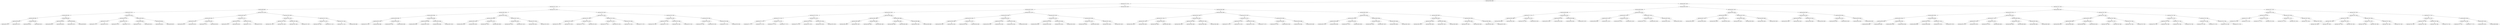 digraph G{
2100552491 [label="Node{data=[5658, 5658]}"]
2100552491 -> 1204700331
1204700331 [label="Node{data=[4770, 4770]}"]
1204700331 -> 1223851531
1223851531 [label="Node{data=[2101, 2101]}"]
1223851531 -> 1142861323
1142861323 [label="Node{data=[886, 886]}"]
1142861323 -> 643180312
643180312 [label="Node{data=[870, 870]}"]
643180312 -> 327730277
327730277 [label="Node{data=[862, 862]}"]
327730277 -> 1221718585
1221718585 [label="Node{data=[858, 858]}"]
1221718585 -> 2039378910
2039378910 [label="Node{data=[856, 856]}"]
2039378910 -> 1861739792
1861739792 [label="Node{data=[847, 847]}"]
2039378910 -> 998883143
998883143 [label="Node{data=[857, 857]}"]
1221718585 -> 2089730613
2089730613 [label="Node{data=[860, 860]}"]
2089730613 -> 1981046521
1981046521 [label="Node{data=[859, 859]}"]
2089730613 -> 664468046
664468046 [label="Node{data=[861, 861]}"]
327730277 -> 1369381501
1369381501 [label="Node{data=[866, 866]}"]
1369381501 -> 1527444753
1527444753 [label="Node{data=[864, 864]}"]
1527444753 -> 264084255
264084255 [label="Node{data=[863, 863]}"]
1527444753 -> 2139441196
2139441196 [label="Node{data=[865, 865]}"]
1369381501 -> 1457580371
1457580371 [label="Node{data=[868, 868]}"]
1457580371 -> 1523461347
1523461347 [label="Node{data=[867, 867]}"]
1457580371 -> 969417158
969417158 [label="Node{data=[869, 869]}"]
643180312 -> 1826212603
1826212603 [label="Node{data=[878, 878]}"]
1826212603 -> 1034030146
1034030146 [label="Node{data=[874, 874]}"]
1034030146 -> 371234337
371234337 [label="Node{data=[872, 872]}"]
371234337 -> 1855865650
1855865650 [label="Node{data=[871, 871]}"]
371234337 -> 1278398984
1278398984 [label="Node{data=[873, 873]}"]
1034030146 -> 1642006480
1642006480 [label="Node{data=[876, 876]}"]
1642006480 -> 1935410260
1935410260 [label="Node{data=[875, 875]}"]
1642006480 -> 1866948318
1866948318 [label="Node{data=[877, 877]}"]
1826212603 -> 893350828
893350828 [label="Node{data=[882, 882]}"]
893350828 -> 742855516
742855516 [label="Node{data=[880, 880]}"]
742855516 -> 1068162084
1068162084 [label="Node{data=[879, 879]}"]
742855516 -> 1791935649
1791935649 [label="Node{data=[881, 881]}"]
893350828 -> 614623303
614623303 [label="Node{data=[884, 884]}"]
614623303 -> 820724348
820724348 [label="Node{data=[883, 883]}"]
614623303 -> 1506403257
1506403257 [label="Node{data=[885, 885]}"]
1142861323 -> 1170137069
1170137069 [label="Node{data=[1000, 1000]}"]
1170137069 -> 1919510349
1919510349 [label="Node{data=[930, 930]}"]
1919510349 -> 410727390
410727390 [label="Node{data=[926, 926]}"]
410727390 -> 238673731
238673731 [label="Node{data=[924, 924]}"]
238673731 -> 1036724446
1036724446 [label="Node{data=[923, 923]}"]
238673731 -> 77685541
77685541 [label="Node{data=[925, 925]}"]
410727390 -> 1157977516
1157977516 [label="Node{data=[928, 928]}"]
1157977516 -> 84298120
84298120 [label="Node{data=[927, 927]}"]
1157977516 -> 1634671662
1634671662 [label="Node{data=[929, 929]}"]
1919510349 -> 1851323245
1851323245 [label="Node{data=[971, 971]}"]
1851323245 -> 18834239
18834239 [label="Node{data=[932, 932]}"]
18834239 -> 912404637
912404637 [label="Node{data=[931, 931]}"]
18834239 -> 796247059
796247059 [label="Node{data=[933, 933]}"]
1851323245 -> 102734091
102734091 [label="Node{data=[978, 978]}"]
102734091 -> 2086868076
2086868076 [label="Node{data=[977, 977]}"]
102734091 -> 1528968613
1528968613 [label="Node{data=[979, 979]}"]
1170137069 -> 1526085518
1526085518 [label="Node{data=[1008, 1008]}"]
1526085518 -> 542849562
542849562 [label="Node{data=[1004, 1004]}"]
542849562 -> 1149213193
1149213193 [label="Node{data=[1002, 1002]}"]
1149213193 -> 247070782
247070782 [label="Node{data=[1001, 1001]}"]
1149213193 -> 1704660000
1704660000 [label="Node{data=[1003, 1003]}"]
542849562 -> 476668259
476668259 [label="Node{data=[1006, 1006]}"]
476668259 -> 612245301
612245301 [label="Node{data=[1005, 1005]}"]
476668259 -> 2048606324
2048606324 [label="Node{data=[1007, 1007]}"]
1526085518 -> 1197259035
1197259035 [label="Node{data=[1013, 1013]}"]
1197259035 -> 275364586
275364586 [label="Node{data=[1010, 1010]}"]
275364586 -> 1153079397
1153079397 [label="Node{data=[1009, 1009]}"]
275364586 -> 1677883494
1677883494 [label="Node{data=[1011, 1011]}"]
1197259035 -> 1186234780
1186234780 [label="Node{data=[1224, 1224]}"]
1186234780 -> 467131722
467131722 [label="Node{data=[1101, 1101]}"]
1186234780 -> 197003237
197003237 [label="Node{data=[2089, 2089]}"]
1223851531 -> 2080939964
2080939964 [label="Node{data=[4732, 4732]}"]
2080939964 -> 508713408
508713408 [label="Node{data=[2902, 2902]}"]
508713408 -> 994765517
994765517 [label="Node{data=[2894, 2894]}"]
994765517 -> 1085293422
1085293422 [label="Node{data=[2890, 2890]}"]
1085293422 -> 2029896123
2029896123 [label="Node{data=[2887, 2887]}"]
2029896123 -> 1961696061
1961696061 [label="Node{data=[2125, 2125]}"]
2029896123 -> 412978159
412978159 [label="Node{data=[2889, 2889]}"]
1085293422 -> 1525944481
1525944481 [label="Node{data=[2892, 2892]}"]
1525944481 -> 1276306013
1276306013 [label="Node{data=[2891, 2891]}"]
1525944481 -> 1345993745
1345993745 [label="Node{data=[2893, 2893]}"]
994765517 -> 604772106
604772106 [label="Node{data=[2898, 2898]}"]
604772106 -> 1577548338
1577548338 [label="Node{data=[2896, 2896]}"]
1577548338 -> 89947045
89947045 [label="Node{data=[2895, 2895]}"]
1577548338 -> 75961771
75961771 [label="Node{data=[2897, 2897]}"]
604772106 -> 1081599606
1081599606 [label="Node{data=[2900, 2900]}"]
1081599606 -> 633655968
633655968 [label="Node{data=[2899, 2899]}"]
1081599606 -> 1134757102
1134757102 [label="Node{data=[2901, 2901]}"]
508713408 -> 2142600060
2142600060 [label="Node{data=[3320, 3320]}"]
2142600060 -> 947882
947882 [label="Node{data=[2906, 2906]}"]
947882 -> 56423897
56423897 [label="Node{data=[2904, 2904]}"]
56423897 -> 1476592936
1476592936 [label="Node{data=[2903, 2903]}"]
56423897 -> 205122511
205122511 [label="Node{data=[2905, 2905]}"]
947882 -> 2146527172
2146527172 [label="Node{data=[2972, 2972]}"]
2146527172 -> 468170718
468170718 [label="Node{data=[2907, 2907]}"]
2146527172 -> 1527634895
1527634895 [label="Node{data=[2985, 2985]}"]
2142600060 -> 405353714
405353714 [label="Node{data=[3437, 3437]}"]
405353714 -> 1821552500
1821552500 [label="Node{data=[3365, 3365]}"]
1821552500 -> 1257090175
1257090175 [label="Node{data=[3323, 3323]}"]
1821552500 -> 2139866446
2139866446 [label="Node{data=[3412, 3412]}"]
405353714 -> 785703145
785703145 [label="Node{data=[4700, 4700]}"]
785703145 -> 1464079176
1464079176 [label="Node{data=[3503, 3503]}"]
785703145 -> 1886245771
1886245771 [label="Node{data=[4730, 4730]}"]
2080939964 -> 1374538109
1374538109 [label="Node{data=[4748, 4748]}"]
1374538109 -> 1480046593
1480046593 [label="Node{data=[4740, 4740]}"]
1480046593 -> 790511132
790511132 [label="Node{data=[4736, 4736]}"]
790511132 -> 837898751
837898751 [label="Node{data=[4734, 4734]}"]
837898751 -> 241746077
241746077 [label="Node{data=[4733, 4733]}"]
837898751 -> 1803196129
1803196129 [label="Node{data=[4735, 4735]}"]
790511132 -> 902474572
902474572 [label="Node{data=[4738, 4738]}"]
902474572 -> 244284067
244284067 [label="Node{data=[4737, 4737]}"]
902474572 -> 1177239495
1177239495 [label="Node{data=[4739, 4739]}"]
1480046593 -> 2035905661
2035905661 [label="Node{data=[4744, 4744]}"]
2035905661 -> 430514385
430514385 [label="Node{data=[4742, 4742]}"]
430514385 -> 1820728101
1820728101 [label="Node{data=[4741, 4741]}"]
430514385 -> 1942799477
1942799477 [label="Node{data=[4743, 4743]}"]
2035905661 -> 1099218157
1099218157 [label="Node{data=[4746, 4746]}"]
1099218157 -> 293319588
293319588 [label="Node{data=[4745, 4745]}"]
1099218157 -> 1299766685
1299766685 [label="Node{data=[4747, 4747]}"]
1374538109 -> 1476548395
1476548395 [label="Node{data=[4762, 4762]}"]
1476548395 -> 1007024914
1007024914 [label="Node{data=[4758, 4758]}"]
1007024914 -> 1882167717
1882167717 [label="Node{data=[4756, 4756]}"]
1882167717 -> 2066757128
2066757128 [label="Node{data=[4749, 4749]}"]
1882167717 -> 826383690
826383690 [label="Node{data=[4757, 4757]}"]
1007024914 -> 571419931
571419931 [label="Node{data=[4760, 4760]}"]
571419931 -> 786524750
786524750 [label="Node{data=[4759, 4759]}"]
571419931 -> 1411090924
1411090924 [label="Node{data=[4761, 4761]}"]
1476548395 -> 1770911208
1770911208 [label="Node{data=[4766, 4766]}"]
1770911208 -> 842103351
842103351 [label="Node{data=[4764, 4764]}"]
842103351 -> 388486437
388486437 [label="Node{data=[4763, 4763]}"]
842103351 -> 528186052
528186052 [label="Node{data=[4765, 4765]}"]
1770911208 -> 434110070
434110070 [label="Node{data=[4768, 4768]}"]
434110070 -> 545710008
545710008 [label="Node{data=[4767, 4767]}"]
434110070 -> 161593456
161593456 [label="Node{data=[4769, 4769]}"]
1204700331 -> 1296584410
1296584410 [label="Node{data=[5453, 5453]}"]
1296584410 -> 729949515
729949515 [label="Node{data=[4870, 4870]}"]
729949515 -> 1030706332
1030706332 [label="Node{data=[4810, 4810]}"]
1030706332 -> 956893561
956893561 [label="Node{data=[4778, 4778]}"]
956893561 -> 909684252
909684252 [label="Node{data=[4774, 4774]}"]
909684252 -> 204111341
204111341 [label="Node{data=[4772, 4772]}"]
204111341 -> 1269175104
1269175104 [label="Node{data=[4771, 4771]}"]
204111341 -> 982878604
982878604 [label="Node{data=[4773, 4773]}"]
909684252 -> 1227790476
1227790476 [label="Node{data=[4776, 4776]}"]
1227790476 -> 372523345
372523345 [label="Node{data=[4775, 4775]}"]
1227790476 -> 1844673732
1844673732 [label="Node{data=[4777, 4777]}"]
956893561 -> 2067546399
2067546399 [label="Node{data=[4782, 4782]}"]
2067546399 -> 1189829644
1189829644 [label="Node{data=[4780, 4780]}"]
1189829644 -> 1927390025
1927390025 [label="Node{data=[4779, 4779]}"]
1189829644 -> 67298445
67298445 [label="Node{data=[4781, 4781]}"]
2067546399 -> 498039211
498039211 [label="Node{data=[4784, 4784]}"]
498039211 -> 28855598
28855598 [label="Node{data=[4783, 4783]}"]
498039211 -> 2117885371
2117885371 [label="Node{data=[4785, 4785]}"]
1030706332 -> 1837758589
1837758589 [label="Node{data=[4862, 4862]}"]
1837758589 -> 193832518
193832518 [label="Node{data=[4858, 4858]}"]
193832518 -> 1218403108
1218403108 [label="Node{data=[4856, 4856]}"]
1218403108 -> 1423050249
1423050249 [label="Node{data=[4855, 4855]}"]
1218403108 -> 1983530750
1983530750 [label="Node{data=[4857, 4857]}"]
193832518 -> 274948585
274948585 [label="Node{data=[4860, 4860]}"]
274948585 -> 580341434
580341434 [label="Node{data=[4859, 4859]}"]
274948585 -> 1714546351
1714546351 [label="Node{data=[4861, 4861]}"]
1837758589 -> 1117278497
1117278497 [label="Node{data=[4866, 4866]}"]
1117278497 -> 1233063090
1233063090 [label="Node{data=[4864, 4864]}"]
1233063090 -> 1359313337
1359313337 [label="Node{data=[4863, 4863]}"]
1233063090 -> 954792360
954792360 [label="Node{data=[4865, 4865]}"]
1117278497 -> 955889357
955889357 [label="Node{data=[4868, 4868]}"]
955889357 -> 156383228
156383228 [label="Node{data=[4867, 4867]}"]
955889357 -> 1935695838
1935695838 [label="Node{data=[4869, 4869]}"]
729949515 -> 205180323
205180323 [label="Node{data=[5437, 5437]}"]
205180323 -> 2038455607
2038455607 [label="Node{data=[5429, 5429]}"]
2038455607 -> 1635088428
1635088428 [label="Node{data=[5425, 5425]}"]
1635088428 -> 278549875
278549875 [label="Node{data=[5399, 5399]}"]
278549875 -> 1243071766
1243071766 [label="Node{data=[5305, 5305]}"]
278549875 -> 830816390
830816390 [label="Node{data=[5424, 5424]}"]
1635088428 -> 2071722626
2071722626 [label="Node{data=[5427, 5427]}"]
2071722626 -> 956832083
956832083 [label="Node{data=[5426, 5426]}"]
2071722626 -> 1304642577
1304642577 [label="Node{data=[5428, 5428]}"]
2038455607 -> 1457110111
1457110111 [label="Node{data=[5433, 5433]}"]
1457110111 -> 1918034924
1918034924 [label="Node{data=[5431, 5431]}"]
1918034924 -> 191479412
191479412 [label="Node{data=[5430, 5430]}"]
1918034924 -> 1558024388
1558024388 [label="Node{data=[5432, 5432]}"]
1457110111 -> 1207821380
1207821380 [label="Node{data=[5435, 5435]}"]
1207821380 -> 584393428
584393428 [label="Node{data=[5434, 5434]}"]
1207821380 -> 1678353124
1678353124 [label="Node{data=[5436, 5436]}"]
205180323 -> 1424114961
1424114961 [label="Node{data=[5445, 5445]}"]
1424114961 -> 2090157069
2090157069 [label="Node{data=[5441, 5441]}"]
2090157069 -> 2010974921
2010974921 [label="Node{data=[5439, 5439]}"]
2010974921 -> 1592428628
1592428628 [label="Node{data=[5438, 5438]}"]
2010974921 -> 417764437
417764437 [label="Node{data=[5440, 5440]}"]
2090157069 -> 1317342824
1317342824 [label="Node{data=[5443, 5443]}"]
1317342824 -> 1360125491
1360125491 [label="Node{data=[5442, 5442]}"]
1317342824 -> 1530086509
1530086509 [label="Node{data=[5444, 5444]}"]
1424114961 -> 2002466658
2002466658 [label="Node{data=[5449, 5449]}"]
2002466658 -> 290161071
290161071 [label="Node{data=[5447, 5447]}"]
290161071 -> 1324627443
1324627443 [label="Node{data=[5446, 5446]}"]
290161071 -> 254087276
254087276 [label="Node{data=[5448, 5448]}"]
2002466658 -> 560715469
560715469 [label="Node{data=[5451, 5451]}"]
560715469 -> 1826651574
1826651574 [label="Node{data=[5450, 5450]}"]
560715469 -> 64259700
64259700 [label="Node{data=[5452, 5452]}"]
1296584410 -> 609570834
609570834 [label="Node{data=[5486, 5486]}"]
609570834 -> 1534539755
1534539755 [label="Node{data=[5469, 5469]}"]
1534539755 -> 873852158
873852158 [label="Node{data=[5461, 5461]}"]
873852158 -> 324352814
324352814 [label="Node{data=[5457, 5457]}"]
324352814 -> 487468182
487468182 [label="Node{data=[5455, 5455]}"]
487468182 -> 2141493427
2141493427 [label="Node{data=[5454, 5454]}"]
487468182 -> 1691216293
1691216293 [label="Node{data=[5456, 5456]}"]
324352814 -> 1593520729
1593520729 [label="Node{data=[5459, 5459]}"]
1593520729 -> 847105932
847105932 [label="Node{data=[5458, 5458]}"]
1593520729 -> 1774696560
1774696560 [label="Node{data=[5460, 5460]}"]
873852158 -> 1657599020
1657599020 [label="Node{data=[5465, 5465]}"]
1657599020 -> 1696758742
1696758742 [label="Node{data=[5463, 5463]}"]
1696758742 -> 964680017
964680017 [label="Node{data=[5462, 5462]}"]
1696758742 -> 1831854646
1831854646 [label="Node{data=[5464, 5464]}"]
1657599020 -> 1757877803
1757877803 [label="Node{data=[5467, 5467]}"]
1757877803 -> 508378158
508378158 [label="Node{data=[5466, 5466]}"]
1757877803 -> 1497353191
1497353191 [label="Node{data=[5468, 5468]}"]
1534539755 -> 1259580580
1259580580 [label="Node{data=[5478, 5478]}"]
1259580580 -> 464887203
464887203 [label="Node{data=[5474, 5474]}"]
464887203 -> 1827565239
1827565239 [label="Node{data=[5472, 5472]}"]
1827565239 -> 1261039678
1261039678 [label="Node{data=[5471, 5471]}"]
1827565239 -> 495522675
495522675 [label="Node{data=[5473, 5473]}"]
464887203 -> 719769060
719769060 [label="Node{data=[5476, 5476]}"]
719769060 -> 895649241
895649241 [label="Node{data=[5475, 5475]}"]
719769060 -> 827206475
827206475 [label="Node{data=[5477, 5477]}"]
1259580580 -> 1678353562
1678353562 [label="Node{data=[5482, 5482]}"]
1678353562 -> 2023545874
2023545874 [label="Node{data=[5480, 5480]}"]
2023545874 -> 1509016213
1509016213 [label="Node{data=[5479, 5479]}"]
2023545874 -> 421904019
421904019 [label="Node{data=[5481, 5481]}"]
1678353562 -> 815916121
815916121 [label="Node{data=[5484, 5484]}"]
815916121 -> 784581139
784581139 [label="Node{data=[5483, 5483]}"]
815916121 -> 2037471284
2037471284 [label="Node{data=[5485, 5485]}"]
609570834 -> 1301590191
1301590191 [label="Node{data=[5642, 5642]}"]
1301590191 -> 1923614312
1923614312 [label="Node{data=[5634, 5634]}"]
1923614312 -> 1120633204
1120633204 [label="Node{data=[5524, 5524]}"]
1120633204 -> 822661601
822661601 [label="Node{data=[5488, 5488]}"]
822661601 -> 1500585639
1500585639 [label="Node{data=[5487, 5487]}"]
822661601 -> 1809373351
1809373351 [label="Node{data=[5499, 5499]}"]
1120633204 -> 1971725449
1971725449 [label="Node{data=[5543, 5543]}"]
1971725449 -> 49705985
49705985 [label="Node{data=[5537, 5537]}"]
1971725449 -> 1394853598
1394853598 [label="Node{data=[5633, 5633]}"]
1923614312 -> 2115183101
2115183101 [label="Node{data=[5638, 5638]}"]
2115183101 -> 989196506
989196506 [label="Node{data=[5636, 5636]}"]
989196506 -> 194170361
194170361 [label="Node{data=[5635, 5635]}"]
989196506 -> 1179320163
1179320163 [label="Node{data=[5637, 5637]}"]
2115183101 -> 556868254
556868254 [label="Node{data=[5640, 5640]}"]
556868254 -> 878146882
878146882 [label="Node{data=[5639, 5639]}"]
556868254 -> 699894580
699894580 [label="Node{data=[5641, 5641]}"]
1301590191 -> 941086854
941086854 [label="Node{data=[5650, 5650]}"]
941086854 -> 278538440
278538440 [label="Node{data=[5646, 5646]}"]
278538440 -> 535339772
535339772 [label="Node{data=[5644, 5644]}"]
535339772 -> 177431582
177431582 [label="Node{data=[5643, 5643]}"]
535339772 -> 214322722
214322722 [label="Node{data=[5645, 5645]}"]
278538440 -> 1297873690
1297873690 [label="Node{data=[5648, 5648]}"]
1297873690 -> 402542351
402542351 [label="Node{data=[5647, 5647]}"]
1297873690 -> 106719866
106719866 [label="Node{data=[5649, 5649]}"]
941086854 -> 953517005
953517005 [label="Node{data=[5654, 5654]}"]
953517005 -> 717499622
717499622 [label="Node{data=[5652, 5652]}"]
717499622 -> 1336379526
1336379526 [label="Node{data=[5651, 5651]}"]
717499622 -> 709702834
709702834 [label="Node{data=[5653, 5653]}"]
953517005 -> 1041367517
1041367517 [label="Node{data=[5656, 5656]}"]
1041367517 -> 893041125
893041125 [label="Node{data=[5655, 5655]}"]
1041367517 -> 1185608828
1185608828 [label="Node{data=[5657, 5657]}"]
2100552491 -> 92381375
92381375 [label="Node{data=[6557, 6557]}"]
92381375 -> 724784443
724784443 [label="Node{data=[6525, 6525]}"]
724784443 -> 1269179433
1269179433 [label="Node{data=[6508, 6508]}"]
1269179433 -> 1514020917
1514020917 [label="Node{data=[6469, 6469]}"]
1514020917 -> 1387460501
1387460501 [label="Node{data=[5711, 5711]}"]
1387460501 -> 1662642805
1662642805 [label="Node{data=[5660, 5660]}"]
1662642805 -> 425987411
425987411 [label="Node{data=[5659, 5659]}"]
1662642805 -> 854632898
854632898 [label="Node{data=[5661, 5661]}"]
1387460501 -> 2000420438
2000420438 [label="Node{data=[5754, 5754]}"]
2000420438 -> 1541269638
1541269638 [label="Node{data=[5728, 5728]}"]
2000420438 -> 1651144763
1651144763 [label="Node{data=[6252, 6252]}"]
1514020917 -> 1432576781
1432576781 [label="Node{data=[6504, 6504]}"]
1432576781 -> 2105732793
2105732793 [label="Node{data=[6502, 6502]}"]
2105732793 -> 1236246615
1236246615 [label="Node{data=[6501, 6501]}"]
2105732793 -> 2025173753
2025173753 [label="Node{data=[6503, 6503]}"]
1432576781 -> 914410985
914410985 [label="Node{data=[6506, 6506]}"]
914410985 -> 1545411238
1545411238 [label="Node{data=[6505, 6505]}"]
914410985 -> 1745134698
1745134698 [label="Node{data=[6507, 6507]}"]
1269179433 -> 1039393257
1039393257 [label="Node{data=[6516, 6516]}"]
1039393257 -> 221023291
221023291 [label="Node{data=[6512, 6512]}"]
221023291 -> 961572626
961572626 [label="Node{data=[6510, 6510]}"]
961572626 -> 1958390694
1958390694 [label="Node{data=[6509, 6509]}"]
961572626 -> 1457844337
1457844337 [label="Node{data=[6511, 6511]}"]
221023291 -> 1069609922
1069609922 [label="Node{data=[6514, 6514]}"]
1069609922 -> 97661911
97661911 [label="Node{data=[6513, 6513]}"]
1069609922 -> 613703504
613703504 [label="Node{data=[6515, 6515]}"]
1039393257 -> 1426212043
1426212043 [label="Node{data=[6521, 6521]}"]
1426212043 -> 1843716938
1843716938 [label="Node{data=[6519, 6519]}"]
1843716938 -> 2042374570
2042374570 [label="Node{data=[6517, 6517]}"]
1843716938 -> 2136250130
2136250130 [label="Node{data=[6520, 6520]}"]
1426212043 -> 951562287
951562287 [label="Node{data=[6523, 6523]}"]
951562287 -> 1912863424
1912863424 [label="Node{data=[6522, 6522]}"]
951562287 -> 1785363539
1785363539 [label="Node{data=[6524, 6524]}"]
724784443 -> 836602379
836602379 [label="Node{data=[6541, 6541]}"]
836602379 -> 879649495
879649495 [label="Node{data=[6533, 6533]}"]
879649495 -> 1507216224
1507216224 [label="Node{data=[6529, 6529]}"]
1507216224 -> 1625763053
1625763053 [label="Node{data=[6527, 6527]}"]
1625763053 -> 1027043112
1027043112 [label="Node{data=[6526, 6526]}"]
1625763053 -> 2047400579
2047400579 [label="Node{data=[6528, 6528]}"]
1507216224 -> 292422633
292422633 [label="Node{data=[6531, 6531]}"]
292422633 -> 1211614573
1211614573 [label="Node{data=[6530, 6530]}"]
292422633 -> 1316994412
1316994412 [label="Node{data=[6532, 6532]}"]
879649495 -> 1914682082
1914682082 [label="Node{data=[6537, 6537]}"]
1914682082 -> 319786499
319786499 [label="Node{data=[6535, 6535]}"]
319786499 -> 1701133730
1701133730 [label="Node{data=[6534, 6534]}"]
319786499 -> 1455585471
1455585471 [label="Node{data=[6536, 6536]}"]
1914682082 -> 1501892655
1501892655 [label="Node{data=[6539, 6539]}"]
1501892655 -> 915792522
915792522 [label="Node{data=[6538, 6538]}"]
1501892655 -> 2052149719
2052149719 [label="Node{data=[6540, 6540]}"]
836602379 -> 1058261410
1058261410 [label="Node{data=[6549, 6549]}"]
1058261410 -> 1323741703
1323741703 [label="Node{data=[6545, 6545]}"]
1323741703 -> 1467910371
1467910371 [label="Node{data=[6543, 6543]}"]
1467910371 -> 668054578
668054578 [label="Node{data=[6542, 6542]}"]
1467910371 -> 112080819
112080819 [label="Node{data=[6544, 6544]}"]
1323741703 -> 2107886571
2107886571 [label="Node{data=[6547, 6547]}"]
2107886571 -> 1580821804
1580821804 [label="Node{data=[6546, 6546]}"]
2107886571 -> 1961042685
1961042685 [label="Node{data=[6548, 6548]}"]
1058261410 -> 59215997
59215997 [label="Node{data=[6553, 6553]}"]
59215997 -> 1612250997
1612250997 [label="Node{data=[6551, 6551]}"]
1612250997 -> 1969073751
1969073751 [label="Node{data=[6550, 6550]}"]
1612250997 -> 415538891
415538891 [label="Node{data=[6552, 6552]}"]
59215997 -> 671080918
671080918 [label="Node{data=[6555, 6555]}"]
671080918 -> 12275979
12275979 [label="Node{data=[6554, 6554]}"]
671080918 -> 403470429
403470429 [label="Node{data=[6556, 6556]}"]
92381375 -> 604147537
604147537 [label="Node{data=[7192, 7192]}"]
604147537 -> 2083203926
2083203926 [label="Node{data=[6833, 6833]}"]
2083203926 -> 641863377
641863377 [label="Node{data=[6573, 6573]}"]
641863377 -> 1576486100
1576486100 [label="Node{data=[6565, 6565]}"]
1576486100 -> 1841242172
1841242172 [label="Node{data=[6561, 6561]}"]
1841242172 -> 1215027014
1215027014 [label="Node{data=[6559, 6559]}"]
1215027014 -> 2129226780
2129226780 [label="Node{data=[6558, 6558]}"]
1215027014 -> 425674481
425674481 [label="Node{data=[6560, 6560]}"]
1841242172 -> 234171174
234171174 [label="Node{data=[6563, 6563]}"]
234171174 -> 456264761
456264761 [label="Node{data=[6562, 6562]}"]
234171174 -> 772676303
772676303 [label="Node{data=[6564, 6564]}"]
1576486100 -> 1292220721
1292220721 [label="Node{data=[6569, 6569]}"]
1292220721 -> 1770850220
1770850220 [label="Node{data=[6567, 6567]}"]
1770850220 -> 1658166624
1658166624 [label="Node{data=[6566, 6566]}"]
1770850220 -> 1012083607
1012083607 [label="Node{data=[6568, 6568]}"]
1292220721 -> 1560269085
1560269085 [label="Node{data=[6571, 6571]}"]
1560269085 -> 1565396297
1565396297 [label="Node{data=[6570, 6570]}"]
1560269085 -> 331261213
331261213 [label="Node{data=[6572, 6572]}"]
641863377 -> 907291502
907291502 [label="Node{data=[6825, 6825]}"]
907291502 -> 348218248
348218248 [label="Node{data=[6577, 6577]}"]
348218248 -> 969412636
969412636 [label="Node{data=[6575, 6575]}"]
969412636 -> 1597561973
1597561973 [label="Node{data=[6574, 6574]}"]
969412636 -> 1222693799
1222693799 [label="Node{data=[6576, 6576]}"]
348218248 -> 1470243856
1470243856 [label="Node{data=[6791, 6791]}"]
1470243856 -> 773031432
773031432 [label="Node{data=[6740, 6740]}"]
1470243856 -> 936455371
936455371 [label="Node{data=[6824, 6824]}"]
907291502 -> 2044902525
2044902525 [label="Node{data=[6829, 6829]}"]
2044902525 -> 1067881973
1067881973 [label="Node{data=[6827, 6827]}"]
1067881973 -> 221734863
221734863 [label="Node{data=[6826, 6826]}"]
1067881973 -> 859743702
859743702 [label="Node{data=[6828, 6828]}"]
2044902525 -> 1599334040
1599334040 [label="Node{data=[6831, 6831]}"]
1599334040 -> 1423034810
1423034810 [label="Node{data=[6830, 6830]}"]
1599334040 -> 1651430896
1651430896 [label="Node{data=[6832, 6832]}"]
2083203926 -> 607702142
607702142 [label="Node{data=[7053, 7053]}"]
607702142 -> 1679792455
1679792455 [label="Node{data=[7045, 7045]}"]
1679792455 -> 1046020199
1046020199 [label="Node{data=[6837, 6837]}"]
1046020199 -> 705467145
705467145 [label="Node{data=[6835, 6835]}"]
705467145 -> 1211490570
1211490570 [label="Node{data=[6834, 6834]}"]
705467145 -> 1358466282
1358466282 [label="Node{data=[6836, 6836]}"]
1046020199 -> 643101866
643101866 [label="Node{data=[6903, 6903]}"]
643101866 -> 1745797042
1745797042 [label="Node{data=[6865, 6865]}"]
643101866 -> 257175048
257175048 [label="Node{data=[6919, 6919]}"]
1679792455 -> 467631316
467631316 [label="Node{data=[7049, 7049]}"]
467631316 -> 447691425
447691425 [label="Node{data=[7047, 7047]}"]
447691425 -> 130147689
130147689 [label="Node{data=[7046, 7046]}"]
447691425 -> 701218807
701218807 [label="Node{data=[7048, 7048]}"]
467631316 -> 1234325446
1234325446 [label="Node{data=[7051, 7051]}"]
1234325446 -> 713760359
713760359 [label="Node{data=[7050, 7050]}"]
1234325446 -> 585714930
585714930 [label="Node{data=[7052, 7052]}"]
607702142 -> 1445559135
1445559135 [label="Node{data=[7184, 7184]}"]
1445559135 -> 228520483
228520483 [label="Node{data=[7057, 7057]}"]
228520483 -> 2132065745
2132065745 [label="Node{data=[7055, 7055]}"]
2132065745 -> 401793053
401793053 [label="Node{data=[7054, 7054]}"]
2132065745 -> 178033215
178033215 [label="Node{data=[7056, 7056]}"]
228520483 -> 1894344357
1894344357 [label="Node{data=[7179, 7179]}"]
1894344357 -> 717862748
717862748 [label="Node{data=[7058, 7058]}"]
1894344357 -> 716916752
716916752 [label="Node{data=[7183, 7183]}"]
1445559135 -> 1155021330
1155021330 [label="Node{data=[7188, 7188]}"]
1155021330 -> 2143268962
2143268962 [label="Node{data=[7186, 7186]}"]
2143268962 -> 413899678
413899678 [label="Node{data=[7185, 7185]}"]
2143268962 -> 1746971475
1746971475 [label="Node{data=[7187, 7187]}"]
1155021330 -> 1831666927
1831666927 [label="Node{data=[7190, 7190]}"]
1831666927 -> 1871943048
1871943048 [label="Node{data=[7189, 7189]}"]
1831666927 -> 731944079
731944079 [label="Node{data=[7191, 7191]}"]
604147537 -> 1186449563
1186449563 [label="Node{data=[7287, 7287]}"]
1186449563 -> 1136174814
1136174814 [label="Node{data=[7200, 7200]}"]
1136174814 -> 821318900
821318900 [label="Node{data=[7196, 7196]}"]
821318900 -> 526363273
526363273 [label="Node{data=[7194, 7194]}"]
526363273 -> 1741966057
1741966057 [label="Node{data=[7193, 7193]}"]
526363273 -> 1633459867
1633459867 [label="Node{data=[7195, 7195]}"]
821318900 -> 1931294128
1931294128 [label="Node{data=[7198, 7198]}"]
1931294128 -> 301257400
301257400 [label="Node{data=[7197, 7197]}"]
1931294128 -> 1420968301
1420968301 [label="Node{data=[7199, 7199]}"]
1136174814 -> 1369416998
1369416998 [label="Node{data=[7283, 7283]}"]
1369416998 -> 1270200848
1270200848 [label="Node{data=[7241, 7241]}"]
1270200848 -> 2095300812
2095300812 [label="Node{data=[7201, 7201]}"]
1270200848 -> 983326484
983326484 [label="Node{data=[7282, 7282]}"]
1369416998 -> 369519604
369519604 [label="Node{data=[7285, 7285]}"]
369519604 -> 1887774238
1887774238 [label="Node{data=[7284, 7284]}"]
369519604 -> 302148962
302148962 [label="Node{data=[7286, 7286]}"]
1186449563 -> 1245639881
1245639881 [label="Node{data=[7303, 7303]}"]
1245639881 -> 1875013553
1875013553 [label="Node{data=[7295, 7295]}"]
1875013553 -> 908988801
908988801 [label="Node{data=[7291, 7291]}"]
908988801 -> 927339355
927339355 [label="Node{data=[7289, 7289]}"]
927339355 -> 174268870
174268870 [label="Node{data=[7288, 7288]}"]
927339355 -> 1981839580
1981839580 [label="Node{data=[7290, 7290]}"]
908988801 -> 809819520
809819520 [label="Node{data=[7293, 7293]}"]
809819520 -> 924830744
924830744 [label="Node{data=[7292, 7292]}"]
809819520 -> 610379308
610379308 [label="Node{data=[7294, 7294]}"]
1875013553 -> 1366478052
1366478052 [label="Node{data=[7299, 7299]}"]
1366478052 -> 1204597655
1204597655 [label="Node{data=[7297, 7297]}"]
1204597655 -> 251316346
251316346 [label="Node{data=[7296, 7296]}"]
1204597655 -> 654532431
654532431 [label="Node{data=[7298, 7298]}"]
1366478052 -> 1624355495
1624355495 [label="Node{data=[7301, 7301]}"]
1624355495 -> 1118037281
1118037281 [label="Node{data=[7300, 7300]}"]
1624355495 -> 448941079
448941079 [label="Node{data=[7302, 7302]}"]
1245639881 -> 663126311
663126311 [label="Node{data=[7311, 7311]}"]
663126311 -> 1244613626
1244613626 [label="Node{data=[7307, 7307]}"]
1244613626 -> 402142579
402142579 [label="Node{data=[7305, 7305]}"]
402142579 -> 533885295
533885295 [label="Node{data=[7304, 7304]}"]
402142579 -> 206455819
206455819 [label="Node{data=[7306, 7306]}"]
1244613626 -> 1015983843
1015983843 [label="Node{data=[7309, 7309]}"]
1015983843 -> 1787512748
1787512748 [label="Node{data=[7308, 7308]}"]
1015983843 -> 1717439131
1717439131 [label="Node{data=[7310, 7310]}"]
663126311 -> 407794759
407794759 [label="Node{data=[8641, 8641]}"]
407794759 -> 1367226395
1367226395 [label="Node{data=[7348, 7348]}"]
1367226395 -> 1635300287
1635300287 [label="Node{data=[7312, 7312]}"]
1367226395 -> 2011457497
2011457497 [label="Node{data=[7377, 7377]}"]
407794759 -> 476305710
476305710 [label="Node{data=[8937, 8937]}"]
476305710 -> 1023251545
1023251545 [label="Node{data=[8675, 8675]}"]
476305710 -> 414985522
414985522 [label="Node{data=[8960, 8960]}"]
}